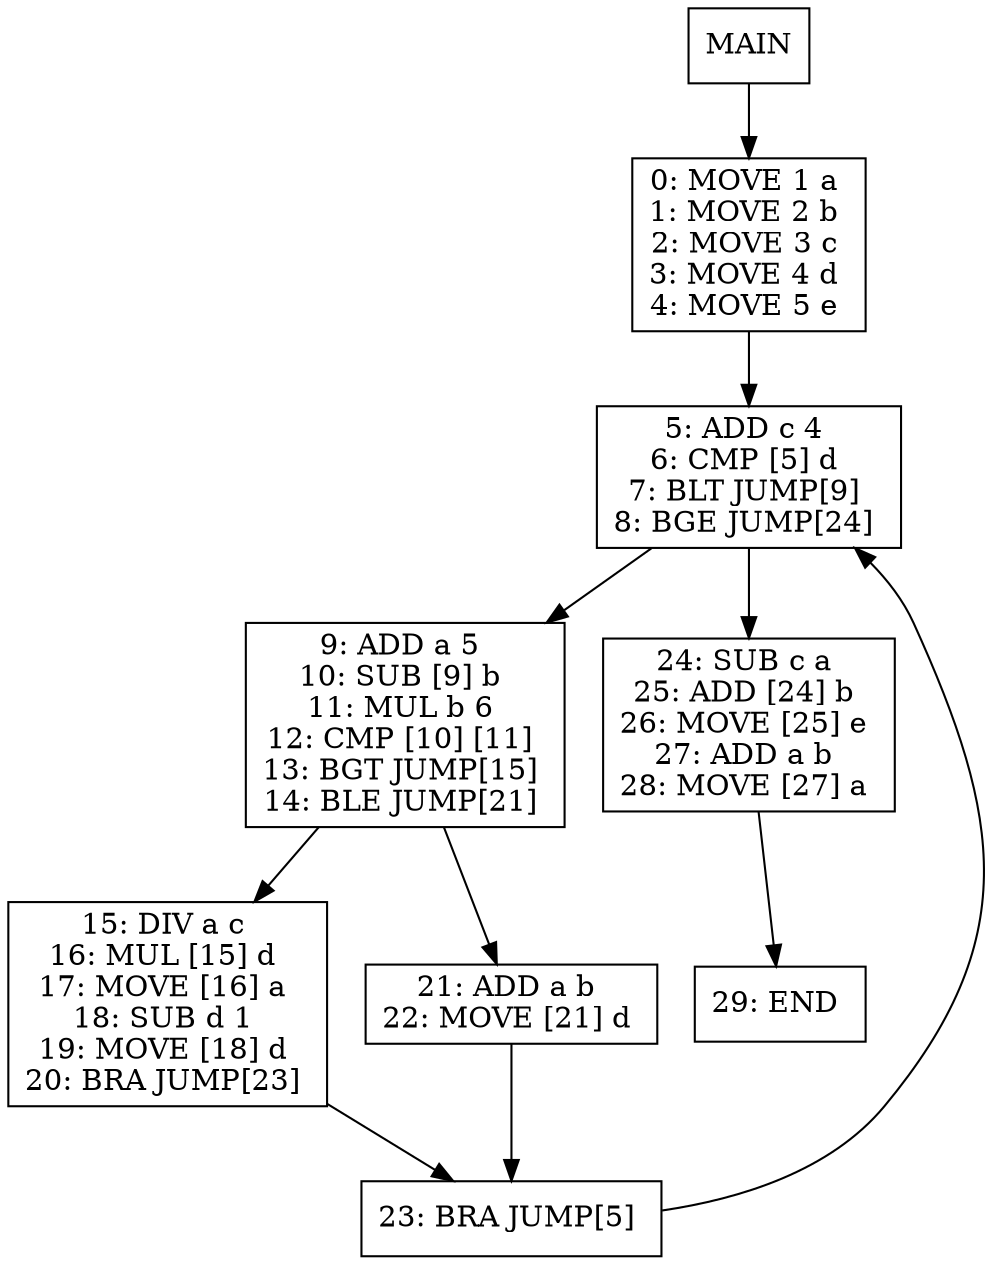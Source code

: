 digraph test023 {
node [shape=box]
1[label="MAIN"]
1 -> 3
3[label="0: MOVE 1 a 
1: MOVE 2 b 
2: MOVE 3 c 
3: MOVE 4 d 
4: MOVE 5 e 
"]
3 -> 8
8[label="5: ADD c 4 
6: CMP [5] d 
7: BLT JUMP[9] 
8: BGE JUMP[24] 
"]
8 -> 10
10[label="9: ADD a 5 
10: SUB [9] b 
11: MUL b 6 
12: CMP [10] [11] 
13: BGT JUMP[15] 
14: BLE JUMP[21] 
"]
10 -> 12
12[label="15: DIV a c 
16: MUL [15] d 
17: MOVE [16] a 
18: SUB d 1 
19: MOVE [18] d 
20: BRA JUMP[23] 
"]
12 -> 11
11[label="23: BRA JUMP[5] 
"]
11 -> 8
10 -> 14
14[label="21: ADD a b 
22: MOVE [21] d 
"]
14 -> 11
8 -> 9
9[label="24: SUB c a 
25: ADD [24] b 
26: MOVE [25] e 
27: ADD a b 
28: MOVE [27] a 
"]
9 -> 17
17[label="29: END 
"]
}

